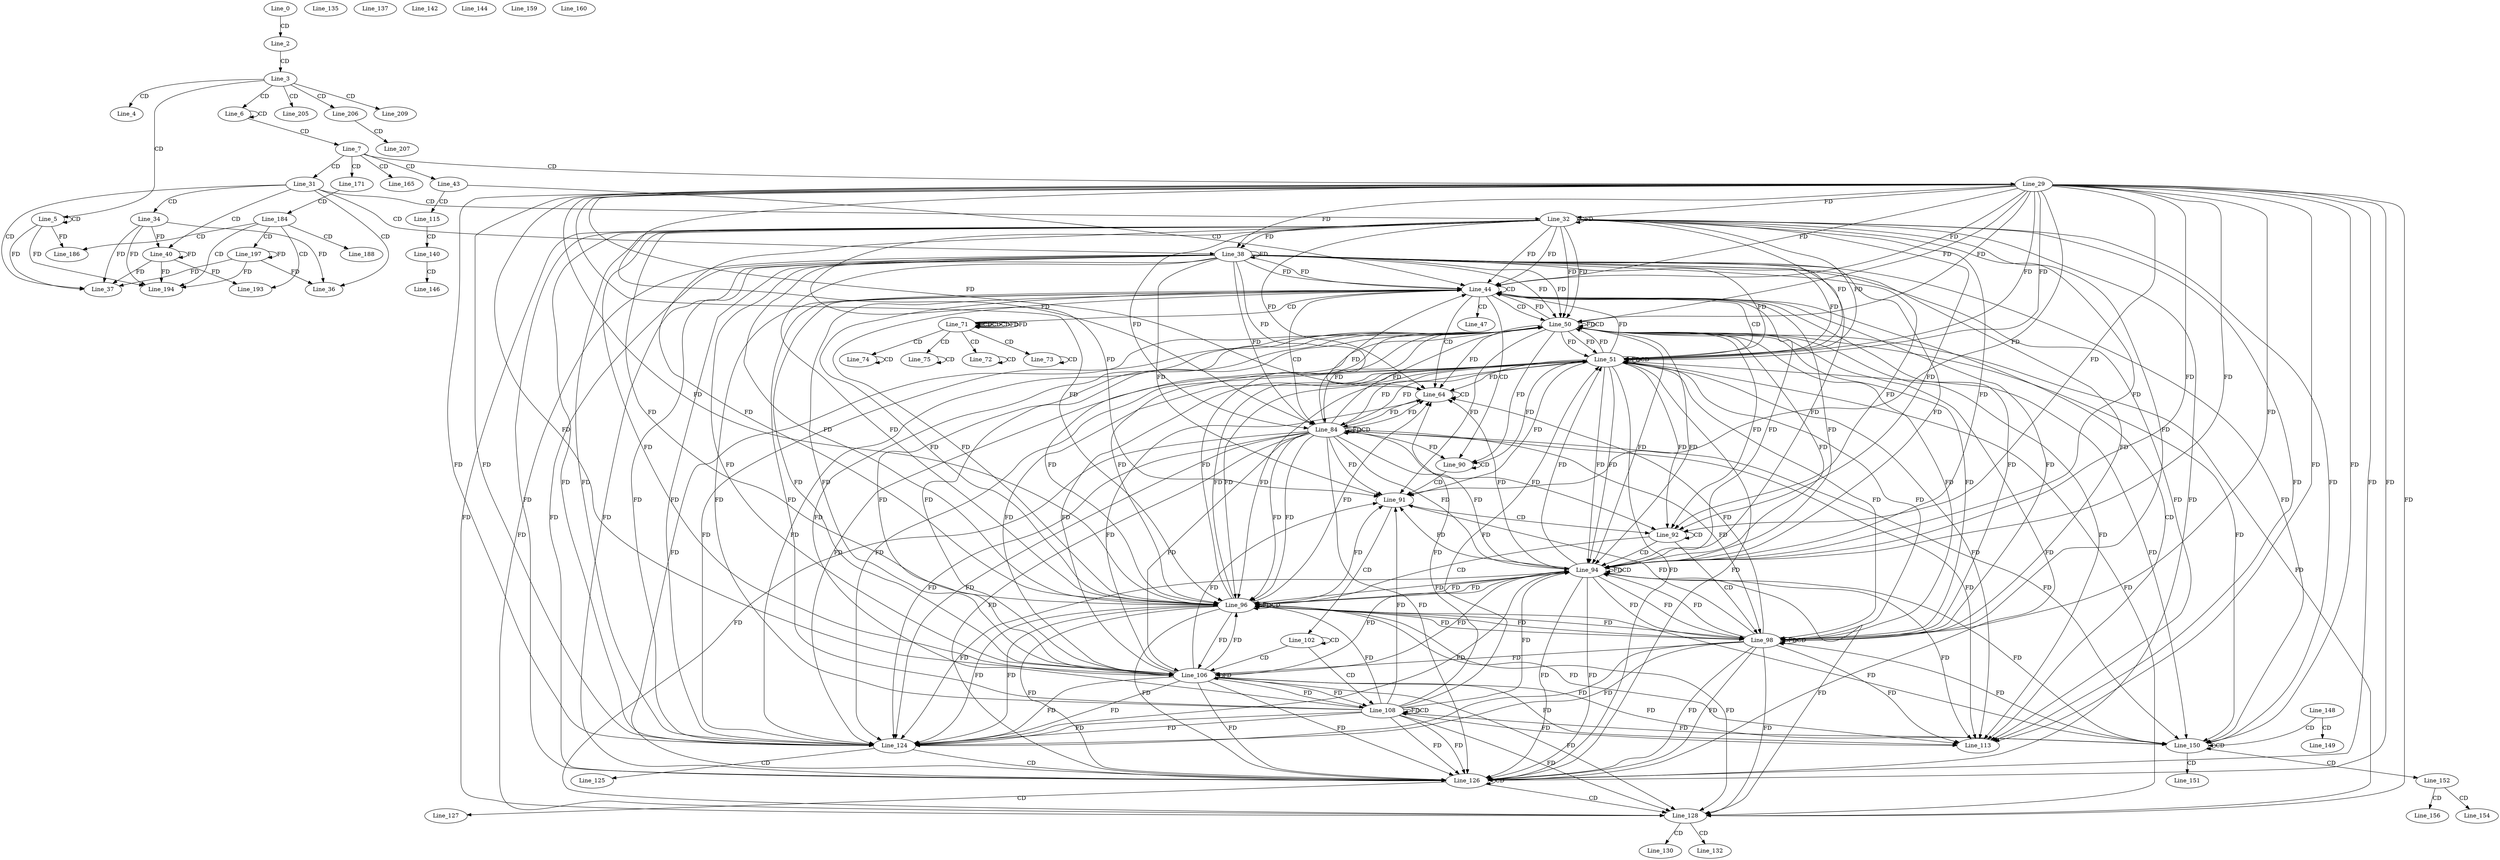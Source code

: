 digraph G {
  Line_0;
  Line_2;
  Line_3;
  Line_4;
  Line_5;
  Line_5;
  Line_6;
  Line_7;
  Line_29;
  Line_31;
  Line_32;
  Line_34;
  Line_36;
  Line_37;
  Line_38;
  Line_40;
  Line_43;
  Line_44;
  Line_44;
  Line_47;
  Line_50;
  Line_50;
  Line_51;
  Line_51;
  Line_64;
  Line_64;
  Line_64;
  Line_64;
  Line_71;
  Line_71;
  Line_71;
  Line_72;
  Line_72;
  Line_72;
  Line_73;
  Line_73;
  Line_73;
  Line_74;
  Line_74;
  Line_74;
  Line_75;
  Line_75;
  Line_75;
  Line_84;
  Line_84;
  Line_90;
  Line_90;
  Line_90;
  Line_91;
  Line_91;
  Line_92;
  Line_92;
  Line_92;
  Line_94;
  Line_94;
  Line_96;
  Line_96;
  Line_98;
  Line_98;
  Line_102;
  Line_102;
  Line_102;
  Line_106;
  Line_108;
  Line_108;
  Line_113;
  Line_115;
  Line_124;
  Line_124;
  Line_124;
  Line_125;
  Line_126;
  Line_126;
  Line_127;
  Line_128;
  Line_128;
  Line_130;
  Line_132;
  Line_135;
  Line_137;
  Line_140;
  Line_142;
  Line_144;
  Line_146;
  Line_148;
  Line_148;
  Line_148;
  Line_149;
  Line_150;
  Line_150;
  Line_151;
  Line_152;
  Line_152;
  Line_154;
  Line_156;
  Line_159;
  Line_160;
  Line_165;
  Line_171;
  Line_184;
  Line_186;
  Line_188;
  Line_193;
  Line_194;
  Line_197;
  Line_205;
  Line_206;
  Line_207;
  Line_209;
  Line_0 -> Line_2 [ label="CD" ];
  Line_2 -> Line_3 [ label="CD" ];
  Line_3 -> Line_4 [ label="CD" ];
  Line_3 -> Line_5 [ label="CD" ];
  Line_5 -> Line_5 [ label="CD" ];
  Line_3 -> Line_6 [ label="CD" ];
  Line_6 -> Line_6 [ label="CD" ];
  Line_6 -> Line_7 [ label="CD" ];
  Line_7 -> Line_29 [ label="CD" ];
  Line_7 -> Line_31 [ label="CD" ];
  Line_31 -> Line_32 [ label="CD" ];
  Line_29 -> Line_32 [ label="FD" ];
  Line_32 -> Line_32 [ label="FD" ];
  Line_31 -> Line_34 [ label="CD" ];
  Line_31 -> Line_36 [ label="CD" ];
  Line_34 -> Line_36 [ label="FD" ];
  Line_31 -> Line_37 [ label="CD" ];
  Line_5 -> Line_37 [ label="FD" ];
  Line_34 -> Line_37 [ label="FD" ];
  Line_31 -> Line_38 [ label="CD" ];
  Line_29 -> Line_38 [ label="FD" ];
  Line_32 -> Line_38 [ label="FD" ];
  Line_38 -> Line_38 [ label="FD" ];
  Line_31 -> Line_40 [ label="CD" ];
  Line_34 -> Line_40 [ label="FD" ];
  Line_40 -> Line_40 [ label="FD" ];
  Line_7 -> Line_43 [ label="CD" ];
  Line_43 -> Line_44 [ label="CD" ];
  Line_29 -> Line_44 [ label="FD" ];
  Line_32 -> Line_44 [ label="FD" ];
  Line_38 -> Line_44 [ label="FD" ];
  Line_44 -> Line_44 [ label="CD" ];
  Line_29 -> Line_44 [ label="FD" ];
  Line_32 -> Line_44 [ label="FD" ];
  Line_38 -> Line_44 [ label="FD" ];
  Line_44 -> Line_47 [ label="CD" ];
  Line_44 -> Line_50 [ label="CD" ];
  Line_29 -> Line_50 [ label="FD" ];
  Line_32 -> Line_50 [ label="FD" ];
  Line_38 -> Line_50 [ label="FD" ];
  Line_50 -> Line_50 [ label="FD" ];
  Line_50 -> Line_50 [ label="CD" ];
  Line_29 -> Line_50 [ label="FD" ];
  Line_32 -> Line_50 [ label="FD" ];
  Line_38 -> Line_50 [ label="FD" ];
  Line_44 -> Line_51 [ label="CD" ];
  Line_29 -> Line_51 [ label="FD" ];
  Line_32 -> Line_51 [ label="FD" ];
  Line_38 -> Line_51 [ label="FD" ];
  Line_50 -> Line_51 [ label="FD" ];
  Line_51 -> Line_51 [ label="FD" ];
  Line_51 -> Line_51 [ label="CD" ];
  Line_29 -> Line_51 [ label="FD" ];
  Line_32 -> Line_51 [ label="FD" ];
  Line_38 -> Line_51 [ label="FD" ];
  Line_50 -> Line_51 [ label="FD" ];
  Line_44 -> Line_64 [ label="CD" ];
  Line_64 -> Line_64 [ label="CD" ];
  Line_29 -> Line_64 [ label="FD" ];
  Line_32 -> Line_64 [ label="FD" ];
  Line_38 -> Line_64 [ label="FD" ];
  Line_50 -> Line_64 [ label="FD" ];
  Line_51 -> Line_64 [ label="FD" ];
  Line_44 -> Line_71 [ label="CD" ];
  Line_71 -> Line_71 [ label="CD" ];
  Line_71 -> Line_71 [ label="CD" ];
  Line_71 -> Line_71 [ label="CD" ];
  Line_71 -> Line_71 [ label="FD" ];
  Line_71 -> Line_72 [ label="CD" ];
  Line_72 -> Line_72 [ label="CD" ];
  Line_71 -> Line_73 [ label="CD" ];
  Line_73 -> Line_73 [ label="CD" ];
  Line_71 -> Line_74 [ label="CD" ];
  Line_74 -> Line_74 [ label="CD" ];
  Line_71 -> Line_75 [ label="CD" ];
  Line_75 -> Line_75 [ label="CD" ];
  Line_44 -> Line_84 [ label="CD" ];
  Line_29 -> Line_84 [ label="FD" ];
  Line_32 -> Line_84 [ label="FD" ];
  Line_38 -> Line_84 [ label="FD" ];
  Line_50 -> Line_84 [ label="FD" ];
  Line_51 -> Line_84 [ label="FD" ];
  Line_84 -> Line_84 [ label="FD" ];
  Line_84 -> Line_84 [ label="CD" ];
  Line_64 -> Line_84 [ label="FD" ];
  Line_44 -> Line_90 [ label="CD" ];
  Line_90 -> Line_90 [ label="CD" ];
  Line_50 -> Line_90 [ label="FD" ];
  Line_51 -> Line_90 [ label="FD" ];
  Line_84 -> Line_90 [ label="FD" ];
  Line_90 -> Line_91 [ label="CD" ];
  Line_29 -> Line_91 [ label="FD" ];
  Line_32 -> Line_91 [ label="FD" ];
  Line_38 -> Line_91 [ label="FD" ];
  Line_50 -> Line_91 [ label="FD" ];
  Line_51 -> Line_91 [ label="FD" ];
  Line_84 -> Line_91 [ label="FD" ];
  Line_91 -> Line_92 [ label="CD" ];
  Line_92 -> Line_92 [ label="CD" ];
  Line_29 -> Line_92 [ label="FD" ];
  Line_32 -> Line_92 [ label="FD" ];
  Line_38 -> Line_92 [ label="FD" ];
  Line_50 -> Line_92 [ label="FD" ];
  Line_51 -> Line_92 [ label="FD" ];
  Line_84 -> Line_92 [ label="FD" ];
  Line_92 -> Line_94 [ label="CD" ];
  Line_29 -> Line_94 [ label="FD" ];
  Line_32 -> Line_94 [ label="FD" ];
  Line_38 -> Line_94 [ label="FD" ];
  Line_50 -> Line_94 [ label="FD" ];
  Line_51 -> Line_94 [ label="FD" ];
  Line_84 -> Line_94 [ label="FD" ];
  Line_94 -> Line_94 [ label="FD" ];
  Line_94 -> Line_94 [ label="CD" ];
  Line_29 -> Line_94 [ label="FD" ];
  Line_32 -> Line_94 [ label="FD" ];
  Line_38 -> Line_94 [ label="FD" ];
  Line_50 -> Line_94 [ label="FD" ];
  Line_51 -> Line_94 [ label="FD" ];
  Line_84 -> Line_94 [ label="FD" ];
  Line_92 -> Line_96 [ label="CD" ];
  Line_29 -> Line_96 [ label="FD" ];
  Line_32 -> Line_96 [ label="FD" ];
  Line_38 -> Line_96 [ label="FD" ];
  Line_50 -> Line_96 [ label="FD" ];
  Line_51 -> Line_96 [ label="FD" ];
  Line_84 -> Line_96 [ label="FD" ];
  Line_94 -> Line_96 [ label="FD" ];
  Line_96 -> Line_96 [ label="FD" ];
  Line_96 -> Line_96 [ label="CD" ];
  Line_29 -> Line_96 [ label="FD" ];
  Line_32 -> Line_96 [ label="FD" ];
  Line_38 -> Line_96 [ label="FD" ];
  Line_50 -> Line_96 [ label="FD" ];
  Line_51 -> Line_96 [ label="FD" ];
  Line_84 -> Line_96 [ label="FD" ];
  Line_94 -> Line_96 [ label="FD" ];
  Line_92 -> Line_98 [ label="CD" ];
  Line_29 -> Line_98 [ label="FD" ];
  Line_32 -> Line_98 [ label="FD" ];
  Line_38 -> Line_98 [ label="FD" ];
  Line_50 -> Line_98 [ label="FD" ];
  Line_51 -> Line_98 [ label="FD" ];
  Line_84 -> Line_98 [ label="FD" ];
  Line_94 -> Line_98 [ label="FD" ];
  Line_96 -> Line_98 [ label="FD" ];
  Line_98 -> Line_98 [ label="FD" ];
  Line_98 -> Line_98 [ label="CD" ];
  Line_94 -> Line_98 [ label="FD" ];
  Line_96 -> Line_98 [ label="FD" ];
  Line_91 -> Line_102 [ label="CD" ];
  Line_102 -> Line_102 [ label="CD" ];
  Line_102 -> Line_106 [ label="CD" ];
  Line_29 -> Line_106 [ label="FD" ];
  Line_32 -> Line_106 [ label="FD" ];
  Line_38 -> Line_106 [ label="FD" ];
  Line_50 -> Line_106 [ label="FD" ];
  Line_51 -> Line_106 [ label="FD" ];
  Line_84 -> Line_106 [ label="FD" ];
  Line_94 -> Line_106 [ label="FD" ];
  Line_96 -> Line_106 [ label="FD" ];
  Line_98 -> Line_106 [ label="FD" ];
  Line_106 -> Line_106 [ label="FD" ];
  Line_102 -> Line_108 [ label="CD" ];
  Line_106 -> Line_108 [ label="FD" ];
  Line_108 -> Line_108 [ label="FD" ];
  Line_108 -> Line_108 [ label="CD" ];
  Line_106 -> Line_108 [ label="FD" ];
  Line_44 -> Line_113 [ label="CD" ];
  Line_29 -> Line_113 [ label="FD" ];
  Line_32 -> Line_113 [ label="FD" ];
  Line_38 -> Line_113 [ label="FD" ];
  Line_50 -> Line_113 [ label="FD" ];
  Line_51 -> Line_113 [ label="FD" ];
  Line_84 -> Line_113 [ label="FD" ];
  Line_94 -> Line_113 [ label="FD" ];
  Line_96 -> Line_113 [ label="FD" ];
  Line_98 -> Line_113 [ label="FD" ];
  Line_106 -> Line_113 [ label="FD" ];
  Line_108 -> Line_113 [ label="FD" ];
  Line_43 -> Line_115 [ label="CD" ];
  Line_29 -> Line_124 [ label="FD" ];
  Line_32 -> Line_124 [ label="FD" ];
  Line_38 -> Line_124 [ label="FD" ];
  Line_50 -> Line_124 [ label="FD" ];
  Line_51 -> Line_124 [ label="FD" ];
  Line_84 -> Line_124 [ label="FD" ];
  Line_94 -> Line_124 [ label="FD" ];
  Line_96 -> Line_124 [ label="FD" ];
  Line_98 -> Line_124 [ label="FD" ];
  Line_106 -> Line_124 [ label="FD" ];
  Line_108 -> Line_124 [ label="FD" ];
  Line_29 -> Line_124 [ label="FD" ];
  Line_32 -> Line_124 [ label="FD" ];
  Line_38 -> Line_124 [ label="FD" ];
  Line_50 -> Line_124 [ label="FD" ];
  Line_51 -> Line_124 [ label="FD" ];
  Line_84 -> Line_124 [ label="FD" ];
  Line_94 -> Line_124 [ label="FD" ];
  Line_96 -> Line_124 [ label="FD" ];
  Line_98 -> Line_124 [ label="FD" ];
  Line_106 -> Line_124 [ label="FD" ];
  Line_108 -> Line_124 [ label="FD" ];
  Line_124 -> Line_125 [ label="CD" ];
  Line_124 -> Line_126 [ label="CD" ];
  Line_29 -> Line_126 [ label="FD" ];
  Line_32 -> Line_126 [ label="FD" ];
  Line_38 -> Line_126 [ label="FD" ];
  Line_50 -> Line_126 [ label="FD" ];
  Line_51 -> Line_126 [ label="FD" ];
  Line_84 -> Line_126 [ label="FD" ];
  Line_94 -> Line_126 [ label="FD" ];
  Line_96 -> Line_126 [ label="FD" ];
  Line_98 -> Line_126 [ label="FD" ];
  Line_106 -> Line_126 [ label="FD" ];
  Line_108 -> Line_126 [ label="FD" ];
  Line_126 -> Line_126 [ label="CD" ];
  Line_29 -> Line_126 [ label="FD" ];
  Line_32 -> Line_126 [ label="FD" ];
  Line_38 -> Line_126 [ label="FD" ];
  Line_50 -> Line_126 [ label="FD" ];
  Line_51 -> Line_126 [ label="FD" ];
  Line_84 -> Line_126 [ label="FD" ];
  Line_94 -> Line_126 [ label="FD" ];
  Line_96 -> Line_126 [ label="FD" ];
  Line_98 -> Line_126 [ label="FD" ];
  Line_106 -> Line_126 [ label="FD" ];
  Line_108 -> Line_126 [ label="FD" ];
  Line_126 -> Line_127 [ label="CD" ];
  Line_126 -> Line_128 [ label="CD" ];
  Line_29 -> Line_128 [ label="FD" ];
  Line_32 -> Line_128 [ label="FD" ];
  Line_38 -> Line_128 [ label="FD" ];
  Line_50 -> Line_128 [ label="FD" ];
  Line_51 -> Line_128 [ label="FD" ];
  Line_84 -> Line_128 [ label="FD" ];
  Line_94 -> Line_128 [ label="FD" ];
  Line_96 -> Line_128 [ label="FD" ];
  Line_98 -> Line_128 [ label="FD" ];
  Line_106 -> Line_128 [ label="FD" ];
  Line_108 -> Line_128 [ label="FD" ];
  Line_128 -> Line_130 [ label="CD" ];
  Line_128 -> Line_132 [ label="CD" ];
  Line_115 -> Line_140 [ label="CD" ];
  Line_140 -> Line_146 [ label="CD" ];
  Line_148 -> Line_149 [ label="CD" ];
  Line_148 -> Line_150 [ label="CD" ];
  Line_29 -> Line_150 [ label="FD" ];
  Line_32 -> Line_150 [ label="FD" ];
  Line_38 -> Line_150 [ label="FD" ];
  Line_50 -> Line_150 [ label="FD" ];
  Line_51 -> Line_150 [ label="FD" ];
  Line_84 -> Line_150 [ label="FD" ];
  Line_94 -> Line_150 [ label="FD" ];
  Line_96 -> Line_150 [ label="FD" ];
  Line_98 -> Line_150 [ label="FD" ];
  Line_106 -> Line_150 [ label="FD" ];
  Line_108 -> Line_150 [ label="FD" ];
  Line_150 -> Line_150 [ label="CD" ];
  Line_150 -> Line_151 [ label="CD" ];
  Line_150 -> Line_152 [ label="CD" ];
  Line_152 -> Line_154 [ label="CD" ];
  Line_152 -> Line_156 [ label="CD" ];
  Line_7 -> Line_165 [ label="CD" ];
  Line_7 -> Line_171 [ label="CD" ];
  Line_171 -> Line_184 [ label="CD" ];
  Line_184 -> Line_186 [ label="CD" ];
  Line_5 -> Line_186 [ label="FD" ];
  Line_184 -> Line_188 [ label="CD" ];
  Line_184 -> Line_193 [ label="CD" ];
  Line_40 -> Line_193 [ label="FD" ];
  Line_184 -> Line_194 [ label="CD" ];
  Line_5 -> Line_194 [ label="FD" ];
  Line_34 -> Line_194 [ label="FD" ];
  Line_40 -> Line_194 [ label="FD" ];
  Line_184 -> Line_197 [ label="CD" ];
  Line_197 -> Line_197 [ label="FD" ];
  Line_3 -> Line_205 [ label="CD" ];
  Line_3 -> Line_206 [ label="CD" ];
  Line_206 -> Line_207 [ label="CD" ];
  Line_3 -> Line_209 [ label="CD" ];
  Line_197 -> Line_36 [ label="FD" ];
  Line_40 -> Line_37 [ label="FD" ];
  Line_197 -> Line_37 [ label="FD" ];
  Line_50 -> Line_44 [ label="FD" ];
  Line_51 -> Line_44 [ label="FD" ];
  Line_84 -> Line_44 [ label="FD" ];
  Line_94 -> Line_44 [ label="FD" ];
  Line_96 -> Line_44 [ label="FD" ];
  Line_98 -> Line_44 [ label="FD" ];
  Line_106 -> Line_44 [ label="FD" ];
  Line_108 -> Line_44 [ label="FD" ];
  Line_94 -> Line_44 [ label="FD" ];
  Line_96 -> Line_44 [ label="FD" ];
  Line_98 -> Line_44 [ label="FD" ];
  Line_106 -> Line_44 [ label="FD" ];
  Line_108 -> Line_44 [ label="FD" ];
  Line_51 -> Line_50 [ label="FD" ];
  Line_84 -> Line_50 [ label="FD" ];
  Line_94 -> Line_50 [ label="FD" ];
  Line_96 -> Line_50 [ label="FD" ];
  Line_98 -> Line_50 [ label="FD" ];
  Line_106 -> Line_50 [ label="FD" ];
  Line_108 -> Line_50 [ label="FD" ];
  Line_84 -> Line_51 [ label="FD" ];
  Line_94 -> Line_51 [ label="FD" ];
  Line_96 -> Line_51 [ label="FD" ];
  Line_98 -> Line_51 [ label="FD" ];
  Line_106 -> Line_51 [ label="FD" ];
  Line_108 -> Line_51 [ label="FD" ];
  Line_84 -> Line_64 [ label="FD" ];
  Line_94 -> Line_64 [ label="FD" ];
  Line_96 -> Line_64 [ label="FD" ];
  Line_98 -> Line_64 [ label="FD" ];
  Line_106 -> Line_64 [ label="FD" ];
  Line_108 -> Line_64 [ label="FD" ];
  Line_94 -> Line_91 [ label="FD" ];
  Line_96 -> Line_91 [ label="FD" ];
  Line_98 -> Line_91 [ label="FD" ];
  Line_106 -> Line_91 [ label="FD" ];
  Line_108 -> Line_91 [ label="FD" ];
  Line_96 -> Line_94 [ label="FD" ];
  Line_98 -> Line_94 [ label="FD" ];
  Line_106 -> Line_94 [ label="FD" ];
  Line_108 -> Line_94 [ label="FD" ];
  Line_98 -> Line_96 [ label="FD" ];
  Line_106 -> Line_96 [ label="FD" ];
  Line_108 -> Line_96 [ label="FD" ];
  Line_197 -> Line_194 [ label="FD" ];
  Line_71 -> Line_71 [ label="FD" ];
}
